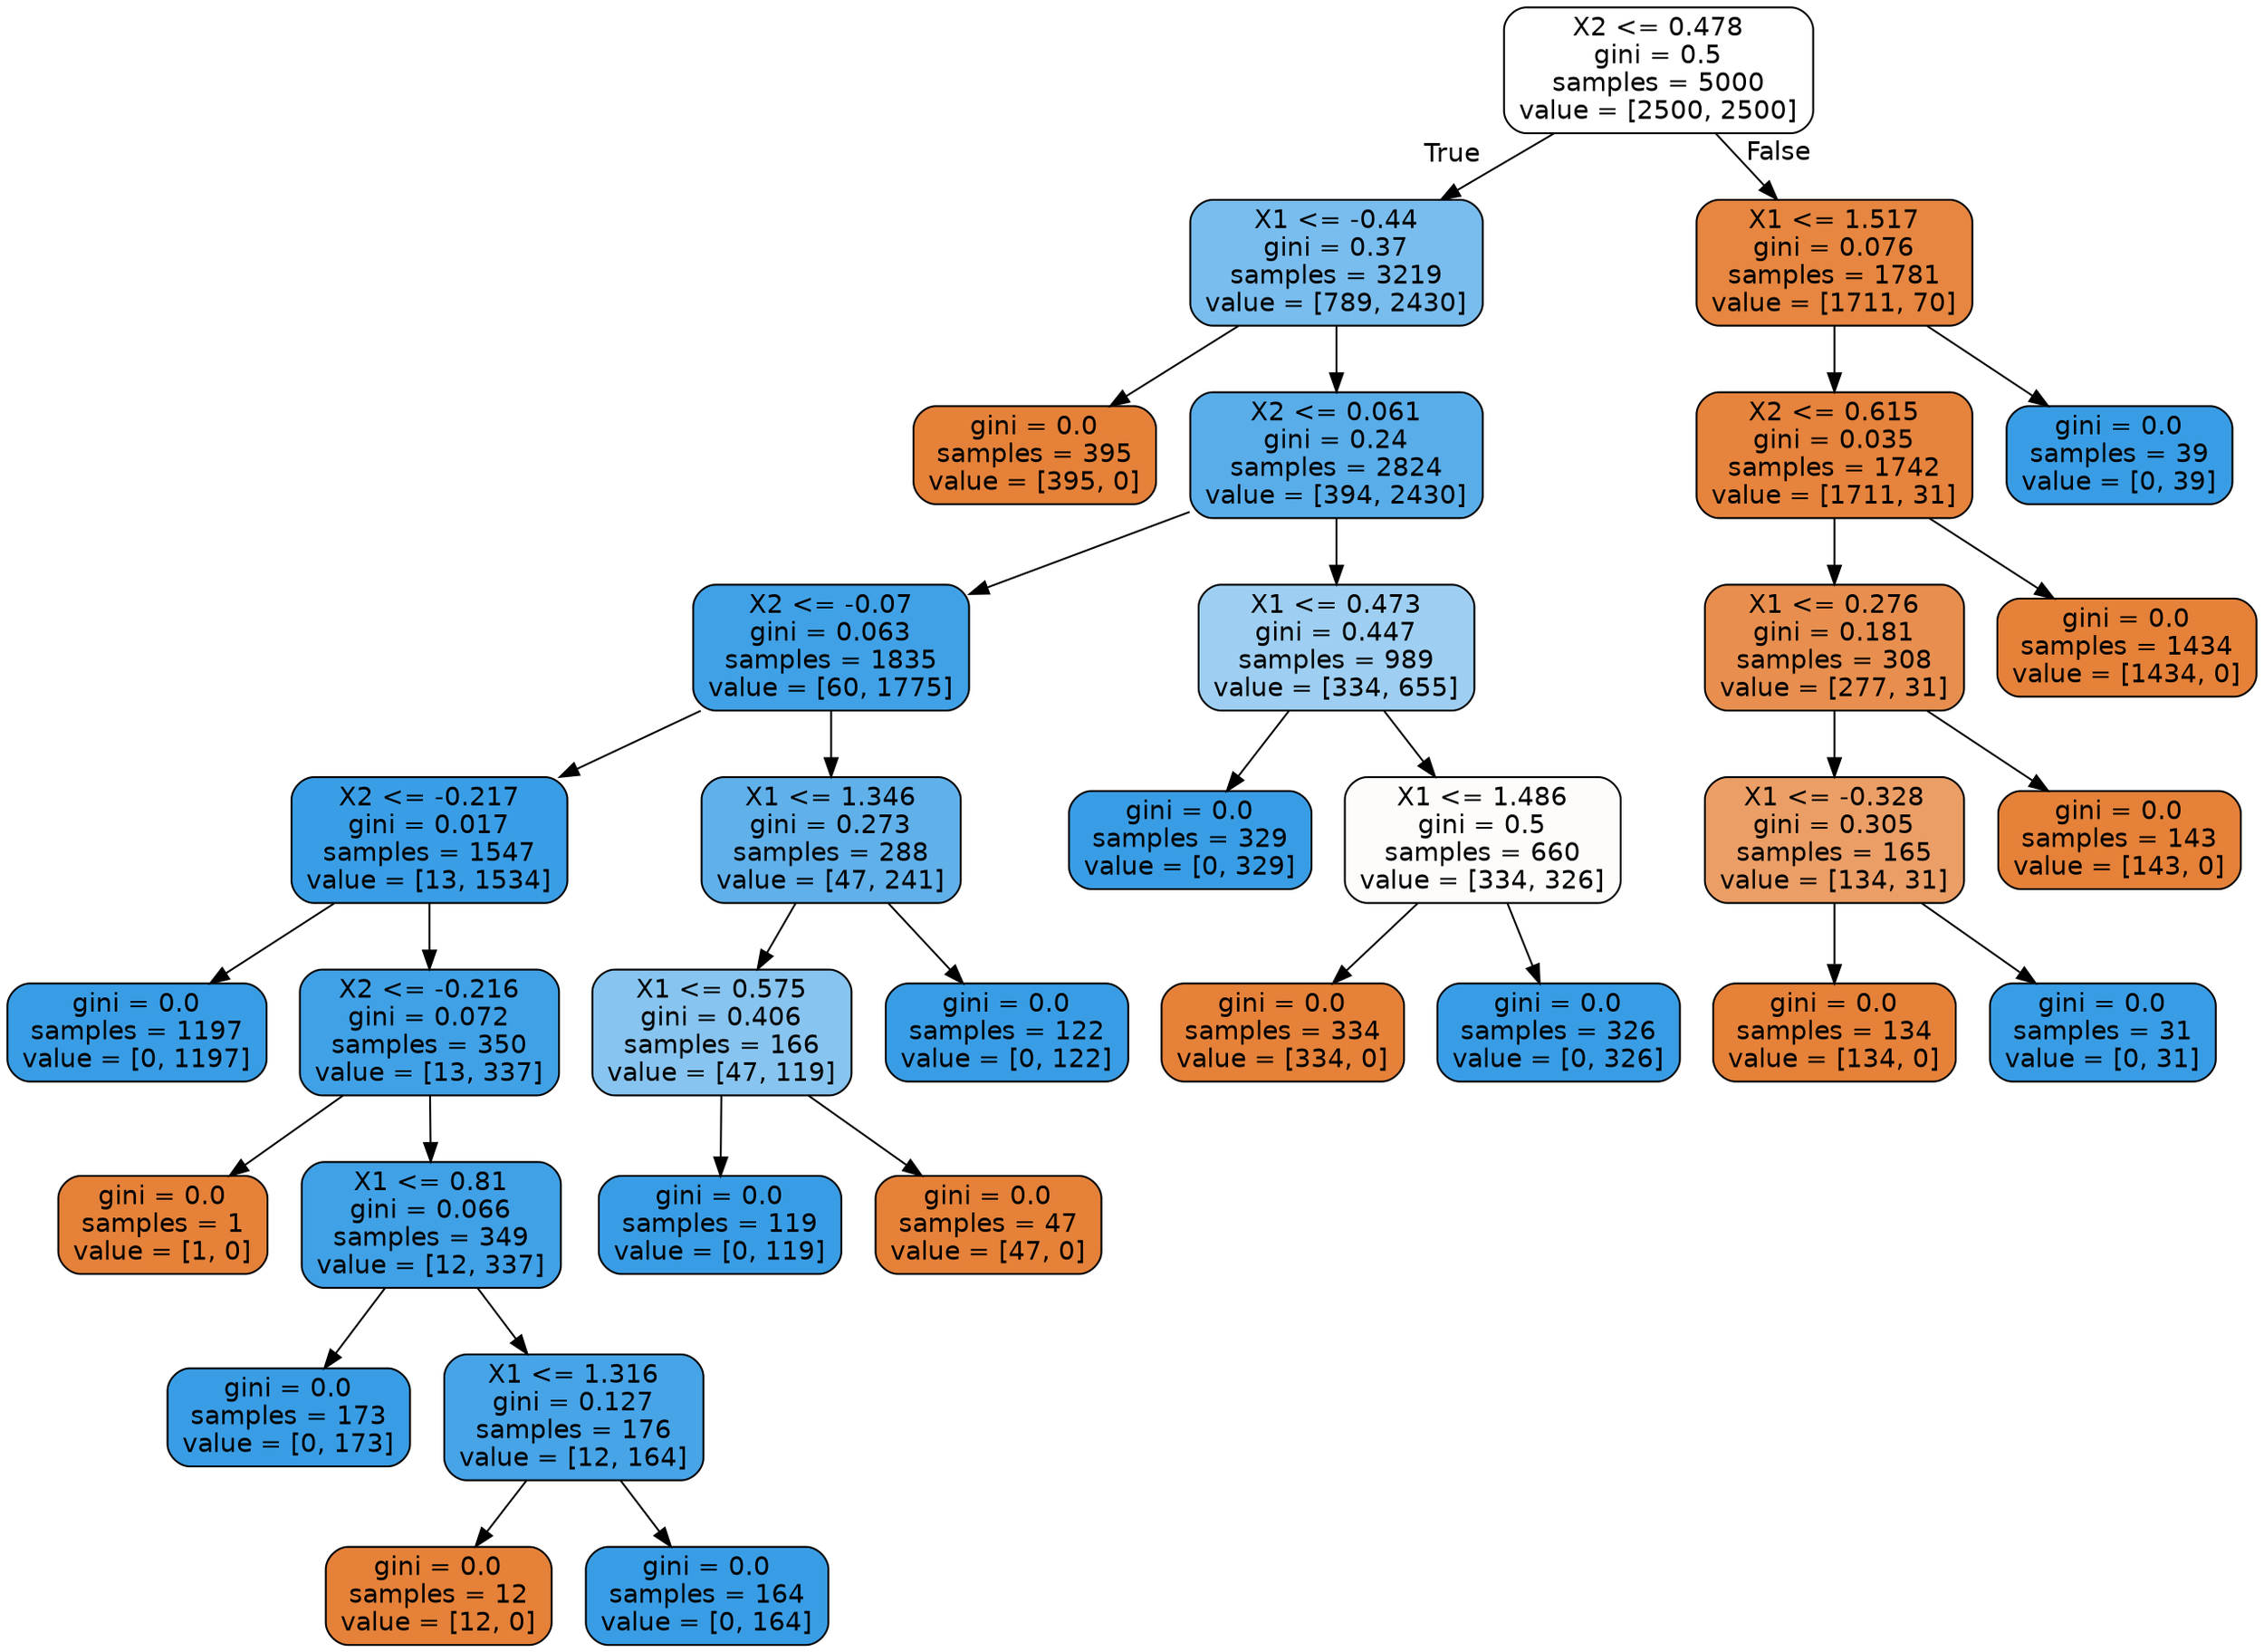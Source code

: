 digraph Tree {
node [shape=box, style="filled, rounded", color="black", fontname=helvetica] ;
edge [fontname=helvetica] ;
0 [label="X2 <= 0.478\ngini = 0.5\nsamples = 5000\nvalue = [2500, 2500]", fillcolor="#e5813900"] ;
1 [label="X1 <= -0.44\ngini = 0.37\nsamples = 3219\nvalue = [789, 2430]", fillcolor="#399de5ac"] ;
0 -> 1 [labeldistance=2.5, labelangle=45, headlabel="True"] ;
2 [label="gini = 0.0\nsamples = 395\nvalue = [395, 0]", fillcolor="#e58139ff"] ;
1 -> 2 ;
3 [label="X2 <= 0.061\ngini = 0.24\nsamples = 2824\nvalue = [394, 2430]", fillcolor="#399de5d6"] ;
1 -> 3 ;
4 [label="X2 <= -0.07\ngini = 0.063\nsamples = 1835\nvalue = [60, 1775]", fillcolor="#399de5f6"] ;
3 -> 4 ;
5 [label="X2 <= -0.217\ngini = 0.017\nsamples = 1547\nvalue = [13, 1534]", fillcolor="#399de5fd"] ;
4 -> 5 ;
6 [label="gini = 0.0\nsamples = 1197\nvalue = [0, 1197]", fillcolor="#399de5ff"] ;
5 -> 6 ;
7 [label="X2 <= -0.216\ngini = 0.072\nsamples = 350\nvalue = [13, 337]", fillcolor="#399de5f5"] ;
5 -> 7 ;
8 [label="gini = 0.0\nsamples = 1\nvalue = [1, 0]", fillcolor="#e58139ff"] ;
7 -> 8 ;
9 [label="X1 <= 0.81\ngini = 0.066\nsamples = 349\nvalue = [12, 337]", fillcolor="#399de5f6"] ;
7 -> 9 ;
10 [label="gini = 0.0\nsamples = 173\nvalue = [0, 173]", fillcolor="#399de5ff"] ;
9 -> 10 ;
11 [label="X1 <= 1.316\ngini = 0.127\nsamples = 176\nvalue = [12, 164]", fillcolor="#399de5ec"] ;
9 -> 11 ;
12 [label="gini = 0.0\nsamples = 12\nvalue = [12, 0]", fillcolor="#e58139ff"] ;
11 -> 12 ;
13 [label="gini = 0.0\nsamples = 164\nvalue = [0, 164]", fillcolor="#399de5ff"] ;
11 -> 13 ;
14 [label="X1 <= 1.346\ngini = 0.273\nsamples = 288\nvalue = [47, 241]", fillcolor="#399de5cd"] ;
4 -> 14 ;
15 [label="X1 <= 0.575\ngini = 0.406\nsamples = 166\nvalue = [47, 119]", fillcolor="#399de59a"] ;
14 -> 15 ;
16 [label="gini = 0.0\nsamples = 119\nvalue = [0, 119]", fillcolor="#399de5ff"] ;
15 -> 16 ;
17 [label="gini = 0.0\nsamples = 47\nvalue = [47, 0]", fillcolor="#e58139ff"] ;
15 -> 17 ;
18 [label="gini = 0.0\nsamples = 122\nvalue = [0, 122]", fillcolor="#399de5ff"] ;
14 -> 18 ;
19 [label="X1 <= 0.473\ngini = 0.447\nsamples = 989\nvalue = [334, 655]", fillcolor="#399de57d"] ;
3 -> 19 ;
20 [label="gini = 0.0\nsamples = 329\nvalue = [0, 329]", fillcolor="#399de5ff"] ;
19 -> 20 ;
21 [label="X1 <= 1.486\ngini = 0.5\nsamples = 660\nvalue = [334, 326]", fillcolor="#e5813906"] ;
19 -> 21 ;
22 [label="gini = 0.0\nsamples = 334\nvalue = [334, 0]", fillcolor="#e58139ff"] ;
21 -> 22 ;
23 [label="gini = 0.0\nsamples = 326\nvalue = [0, 326]", fillcolor="#399de5ff"] ;
21 -> 23 ;
24 [label="X1 <= 1.517\ngini = 0.076\nsamples = 1781\nvalue = [1711, 70]", fillcolor="#e58139f5"] ;
0 -> 24 [labeldistance=2.5, labelangle=-45, headlabel="False"] ;
25 [label="X2 <= 0.615\ngini = 0.035\nsamples = 1742\nvalue = [1711, 31]", fillcolor="#e58139fa"] ;
24 -> 25 ;
26 [label="X1 <= 0.276\ngini = 0.181\nsamples = 308\nvalue = [277, 31]", fillcolor="#e58139e2"] ;
25 -> 26 ;
27 [label="X1 <= -0.328\ngini = 0.305\nsamples = 165\nvalue = [134, 31]", fillcolor="#e58139c4"] ;
26 -> 27 ;
28 [label="gini = 0.0\nsamples = 134\nvalue = [134, 0]", fillcolor="#e58139ff"] ;
27 -> 28 ;
29 [label="gini = 0.0\nsamples = 31\nvalue = [0, 31]", fillcolor="#399de5ff"] ;
27 -> 29 ;
30 [label="gini = 0.0\nsamples = 143\nvalue = [143, 0]", fillcolor="#e58139ff"] ;
26 -> 30 ;
31 [label="gini = 0.0\nsamples = 1434\nvalue = [1434, 0]", fillcolor="#e58139ff"] ;
25 -> 31 ;
32 [label="gini = 0.0\nsamples = 39\nvalue = [0, 39]", fillcolor="#399de5ff"] ;
24 -> 32 ;
}
